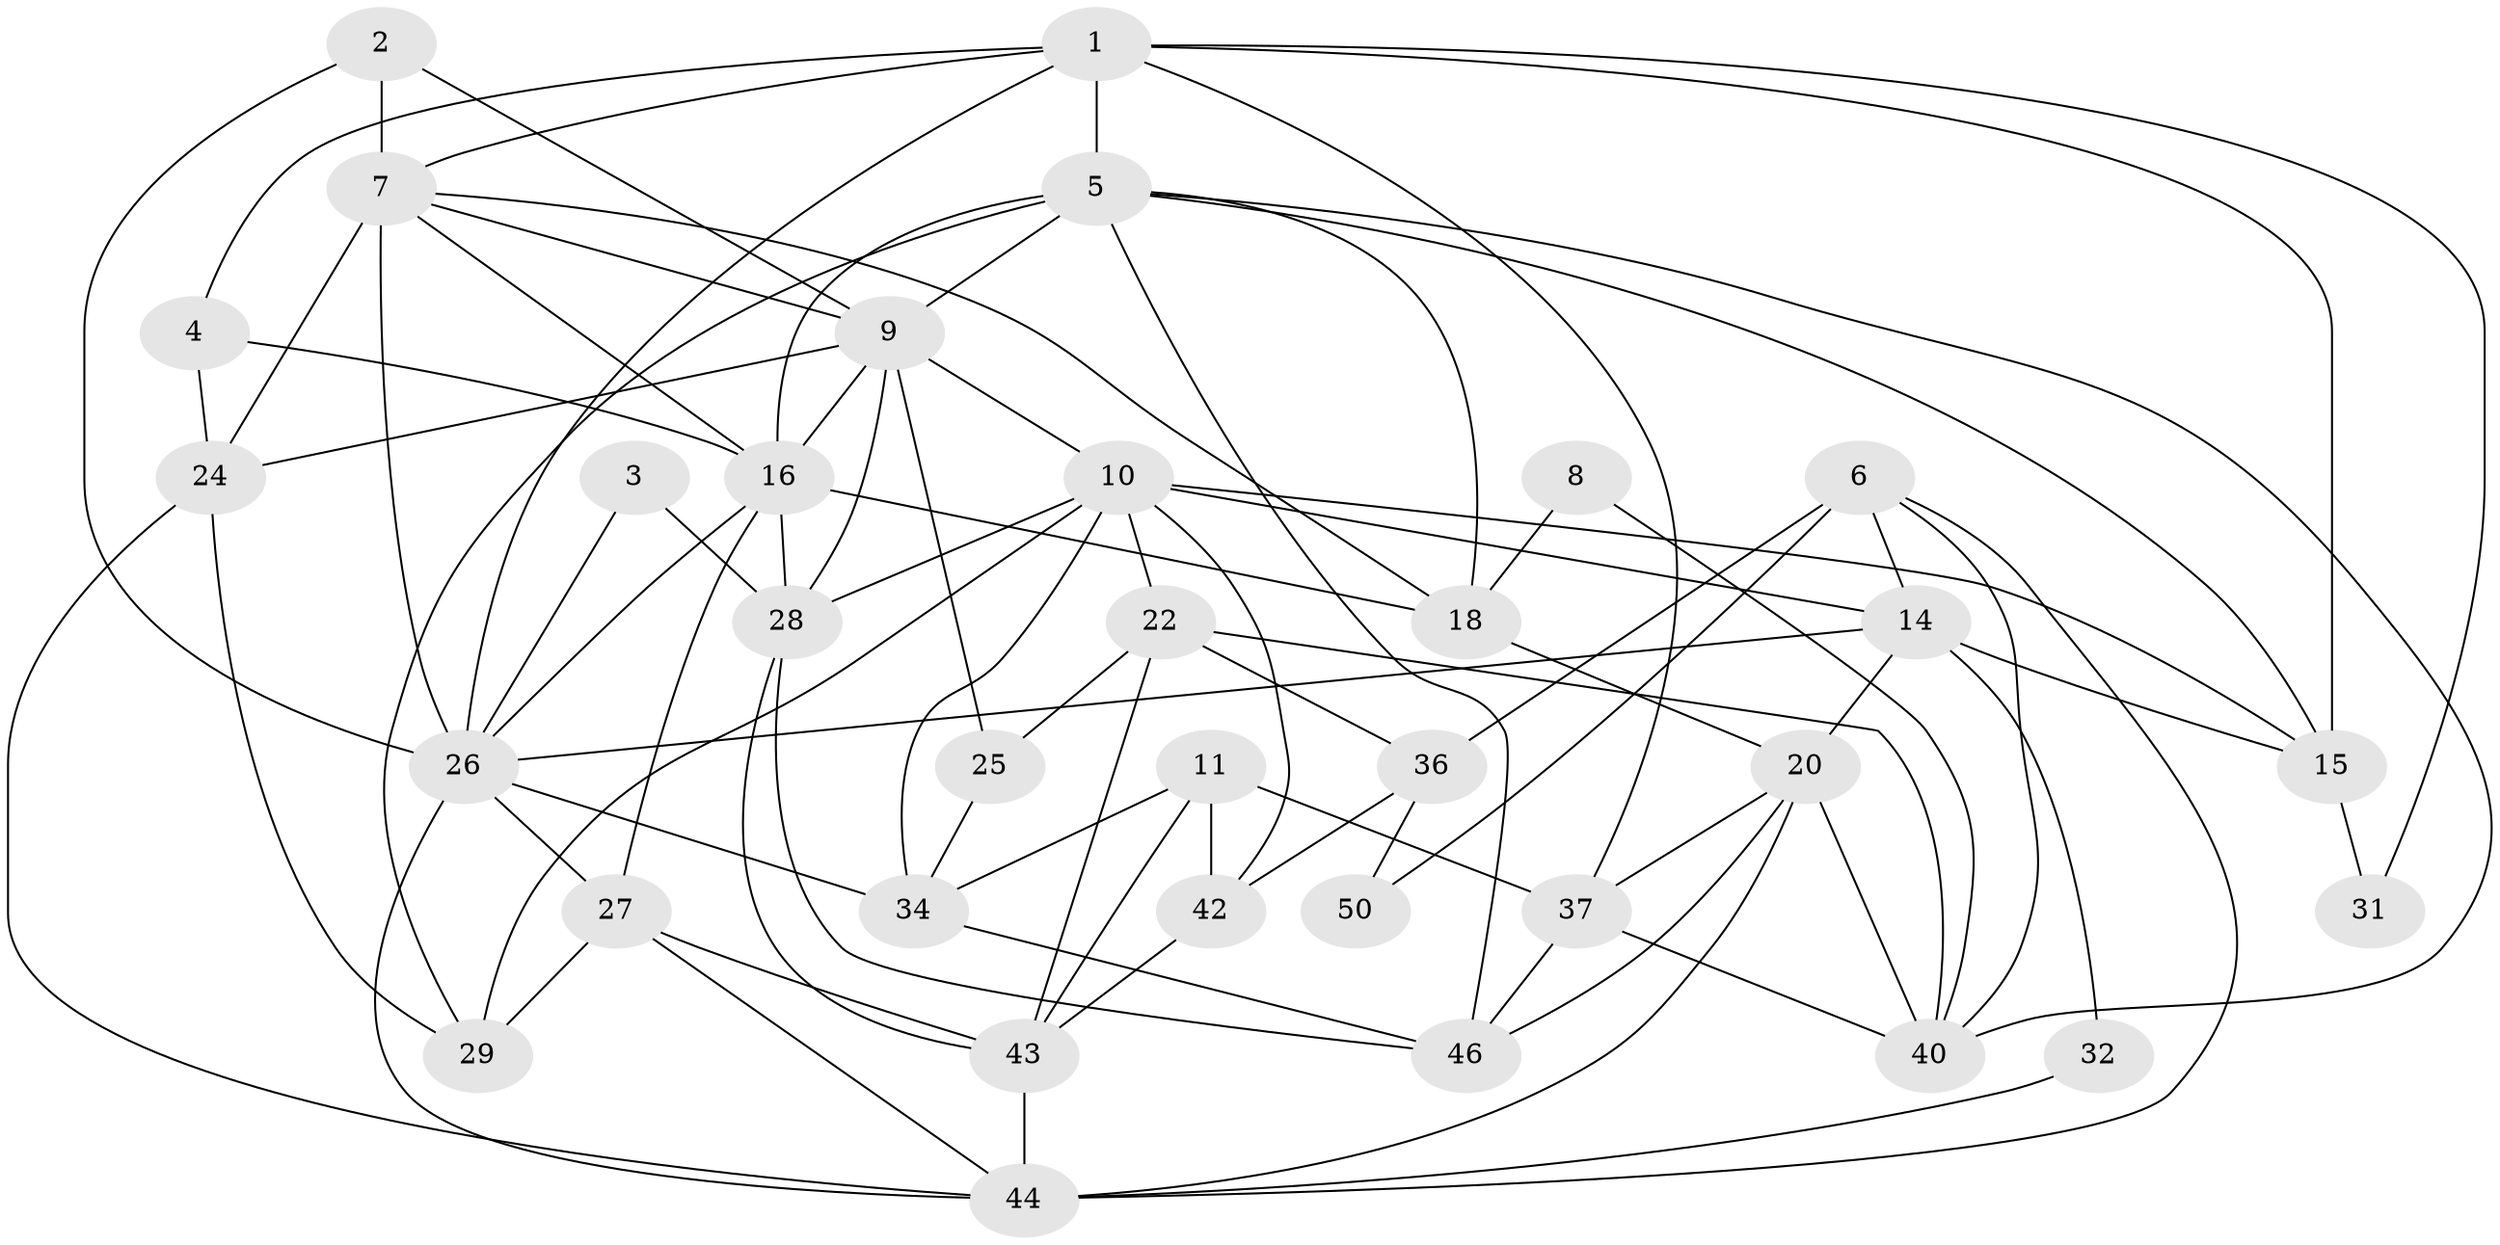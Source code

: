 // original degree distribution, {3: 0.15789473684210525, 2: 0.19298245614035087, 5: 0.3157894736842105, 4: 0.22807017543859648, 6: 0.08771929824561403, 7: 0.017543859649122806}
// Generated by graph-tools (version 1.1) at 2025/41/03/06/25 10:41:55]
// undirected, 34 vertices, 86 edges
graph export_dot {
graph [start="1"]
  node [color=gray90,style=filled];
  1 [super="+57"];
  2;
  3;
  4 [super="+19"];
  5 [super="+45"];
  6 [super="+56"];
  7 [super="+30"];
  8;
  9 [super="+12"];
  10 [super="+55"];
  11 [super="+13"];
  14 [super="+23"];
  15 [super="+21"];
  16 [super="+17"];
  18 [super="+33"];
  20 [super="+39"];
  22;
  24 [super="+35"];
  25;
  26 [super="+38"];
  27 [super="+53"];
  28 [super="+48"];
  29 [super="+49"];
  31;
  32;
  34 [super="+47"];
  36 [super="+54"];
  37;
  40 [super="+41"];
  42;
  43 [super="+52"];
  44 [super="+51"];
  46;
  50;
  1 -- 5;
  1 -- 15;
  1 -- 37;
  1 -- 26;
  1 -- 31;
  1 -- 7;
  1 -- 4;
  2 -- 9;
  2 -- 26;
  2 -- 7;
  3 -- 28;
  3 -- 26;
  4 -- 16;
  4 -- 24;
  5 -- 9 [weight=2];
  5 -- 46;
  5 -- 15;
  5 -- 16;
  5 -- 18;
  5 -- 29;
  5 -- 40;
  6 -- 40;
  6 -- 36 [weight=2];
  6 -- 50;
  6 -- 44;
  6 -- 14;
  7 -- 18;
  7 -- 9;
  7 -- 26;
  7 -- 16;
  7 -- 24;
  8 -- 40;
  8 -- 18;
  9 -- 10;
  9 -- 16;
  9 -- 28;
  9 -- 24;
  9 -- 25;
  10 -- 22;
  10 -- 29;
  10 -- 42;
  10 -- 15;
  10 -- 34;
  10 -- 14;
  10 -- 28;
  11 -- 43;
  11 -- 42;
  11 -- 34;
  11 -- 37;
  14 -- 20;
  14 -- 32;
  14 -- 26;
  14 -- 15;
  15 -- 31;
  16 -- 18 [weight=2];
  16 -- 26;
  16 -- 27;
  16 -- 28;
  18 -- 20;
  20 -- 46;
  20 -- 44;
  20 -- 40;
  20 -- 37;
  22 -- 25;
  22 -- 36;
  22 -- 40;
  22 -- 43;
  24 -- 44;
  24 -- 29;
  25 -- 34;
  26 -- 34;
  26 -- 44;
  26 -- 27;
  27 -- 43;
  27 -- 44;
  27 -- 29;
  28 -- 46;
  28 -- 43;
  32 -- 44;
  34 -- 46;
  36 -- 42;
  36 -- 50;
  37 -- 40;
  37 -- 46;
  42 -- 43;
  43 -- 44;
}
